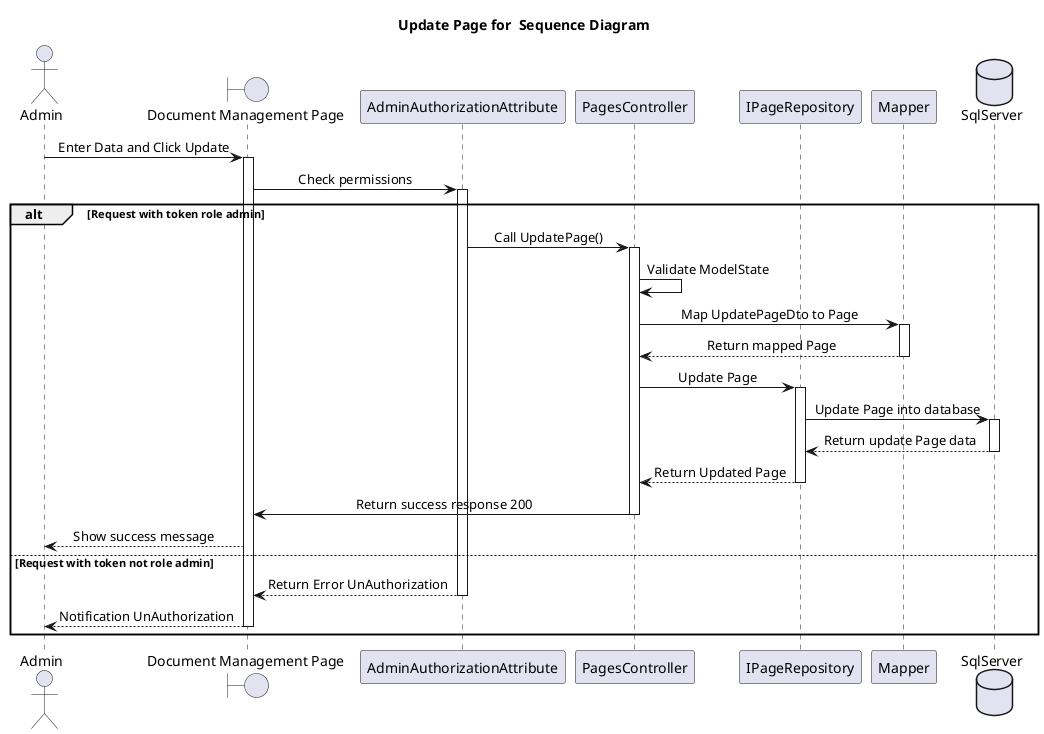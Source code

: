 @startuml
skinparam classAttributeIconSize 0
skinparam SequenceMessageAlignment center
Title Update Page for  Sequence Diagram

actor "Admin" as U
boundary "Document Management Page" as Hp
participant "AdminAuthorizationAttribute" as Author
participant "PagesController" as PageController
participant "IPageRepository" as IPageRepo

participant "Mapper" as Mapper
database "SqlServer" as Db

U -> Hp : Enter Data and Click Update
activate Hp
Hp -> Author : Check permissions
activate Author
alt Request with token role admin
    Author -> PageController : Call UpdatePage()
    activate PageController
    PageController -> PageController : Validate ModelState

    PageController -> Mapper : Map UpdatePageDto to Page
    activate Mapper
    Mapper --> PageController : Return mapped Page
    deactivate Mapper

    PageController -> IPageRepo : Update Page
    activate IPageRepo
    IPageRepo -> Db : Update Page into database
    activate Db
    Db --> IPageRepo : Return update Page data
    deactivate Db
    IPageRepo --> PageController : Return Updated Page
    deactivate IPageRepo

    PageController -> Hp : Return success response 200
    deactivate PageController
    Hp --> U : Show success message
    
else Request with token not role admin
    Author --> Hp : Return Error UnAuthorization
    deactivate Author
    Hp --> U : Notification UnAuthorization
    deactivate Hp
end



@enduml
